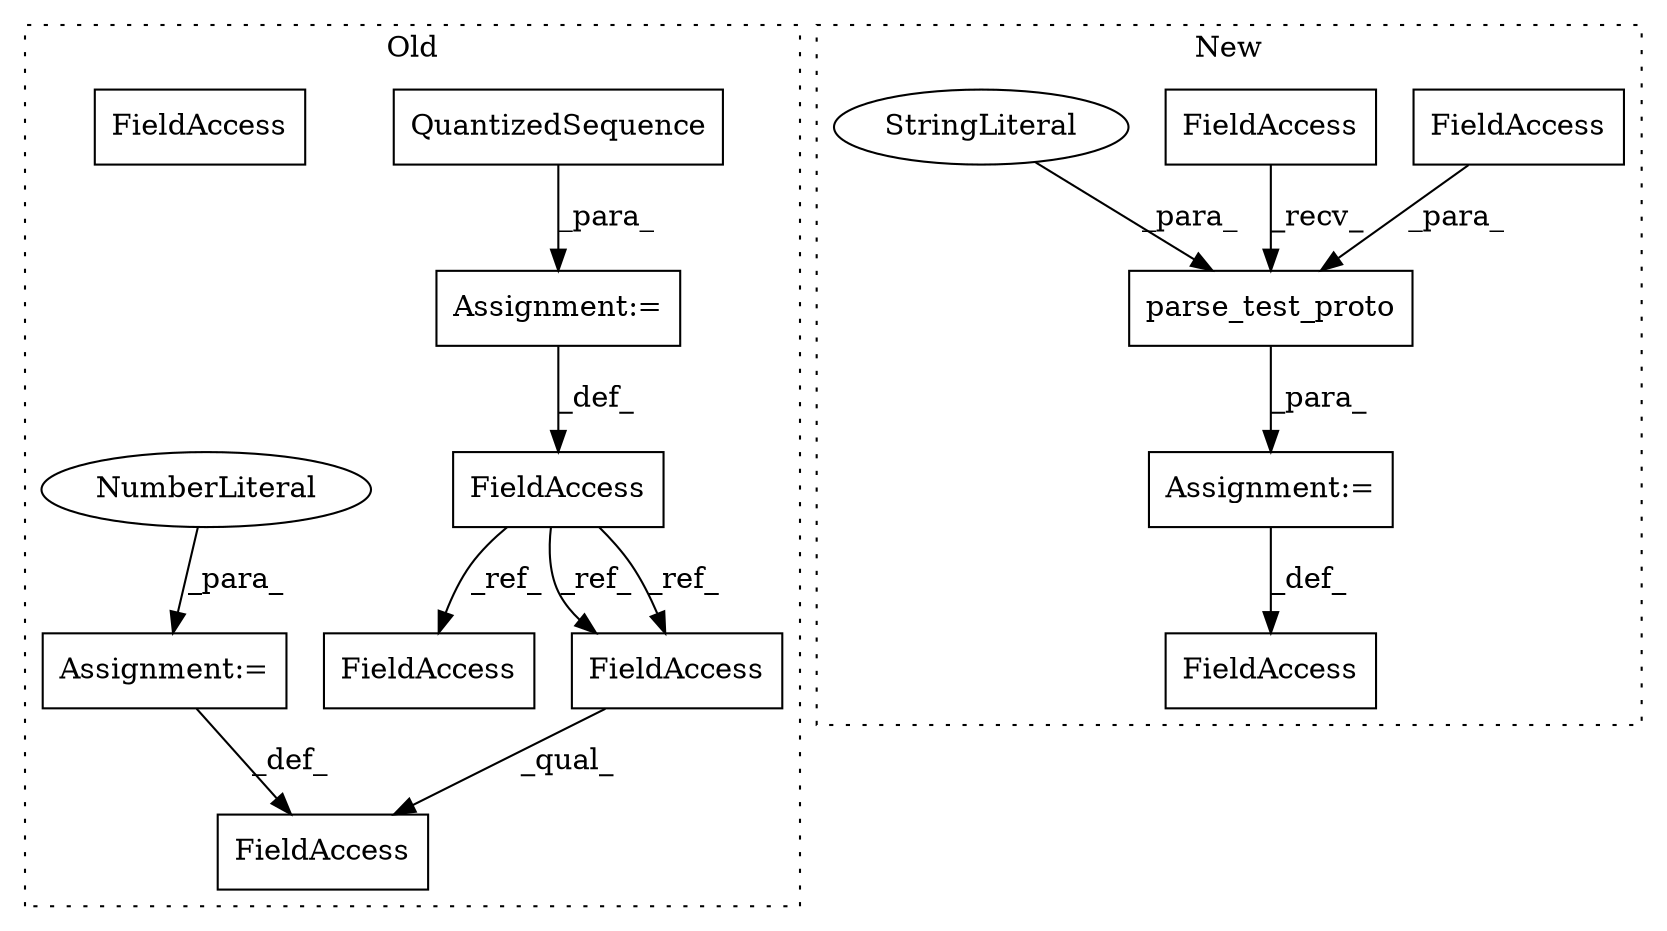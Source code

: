 digraph G {
subgraph cluster0 {
1 [label="QuantizedSequence" a="32" s="477" l="19" shape="box"];
3 [label="FieldAccess" a="22" s="502" l="27" shape="box"];
6 [label="Assignment:=" a="7" s="529" l="1" shape="box"];
7 [label="NumberLiteral" a="34" s="530" l="4" shape="ellipse"];
10 [label="FieldAccess" a="22" s="502" l="23" shape="box"];
12 [label="FieldAccess" a="22" s="439" l="23" shape="box"];
13 [label="FieldAccess" a="22" s="540" l="23" shape="box"];
14 [label="Assignment:=" a="7" s="462" l="1" shape="box"];
15 [label="FieldAccess" a="22" s="502" l="23" shape="box"];
label = "Old";
style="dotted";
}
subgraph cluster1 {
2 [label="parse_test_proto" a="32" s="578,768" l="17,1" shape="box"];
4 [label="FieldAccess" a="22" s="595" l="22" shape="box"];
5 [label="FieldAccess" a="22" s="551" l="7" shape="box"];
8 [label="Assignment:=" a="7" s="550" l="1" shape="box"];
9 [label="StringLiteral" a="45" s="618" l="150" shape="ellipse"];
11 [label="FieldAccess" a="22" s="532" l="18" shape="box"];
label = "New";
style="dotted";
}
1 -> 14 [label="_para_"];
2 -> 8 [label="_para_"];
4 -> 2 [label="_para_"];
5 -> 2 [label="_recv_"];
6 -> 3 [label="_def_"];
7 -> 6 [label="_para_"];
8 -> 11 [label="_def_"];
9 -> 2 [label="_para_"];
12 -> 13 [label="_ref_"];
12 -> 15 [label="_ref_"];
12 -> 15 [label="_ref_"];
14 -> 12 [label="_def_"];
15 -> 3 [label="_qual_"];
}